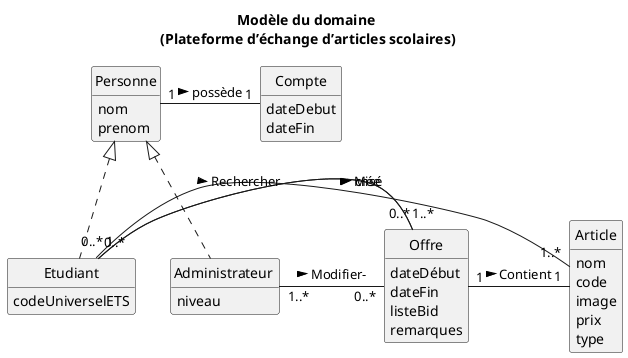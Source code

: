 @startuml
skinparam style strictuml
hide methods
hide empty members
title Modèle du domaine \n(Plateforme d’échange d’articles scolaires)
class Personne {
  nom
  prenom
}

class  "Etudiant"  as E
class E {
  codeUniverselETS
}

class "Administrateur " as A 
class A {
  niveau
}

class Compte {
  dateDebut
  dateFin
}

class Article {
  nom
  code
 image
 prix
type
}

Class Offre{
 dateDébut
 dateFin
 listeBid
 remarques
}


A .up.|> Personne
E .up.|> Personne
Personne"1" - "1" Compte: possède >
E"1" - "0..*" Offre: crée >
E"0..*" - "1..*" Offre: Misé >
E"0..*" - "1..*" Article: Rechercher >
Offre"1" - "1" Article : Contient >
A"1..*" - "0..*" Offre : Modifier­ >
@enduml
